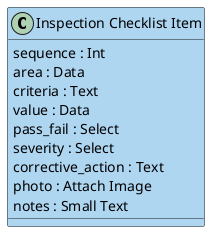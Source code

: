 @startuml
class "Inspection Checklist Item" #AED6F1 {
  sequence : Int
  area : Data
  criteria : Text
  value : Data
  pass_fail : Select
  severity : Select
  corrective_action : Text
  photo : Attach Image
  notes : Small Text
}
@enduml